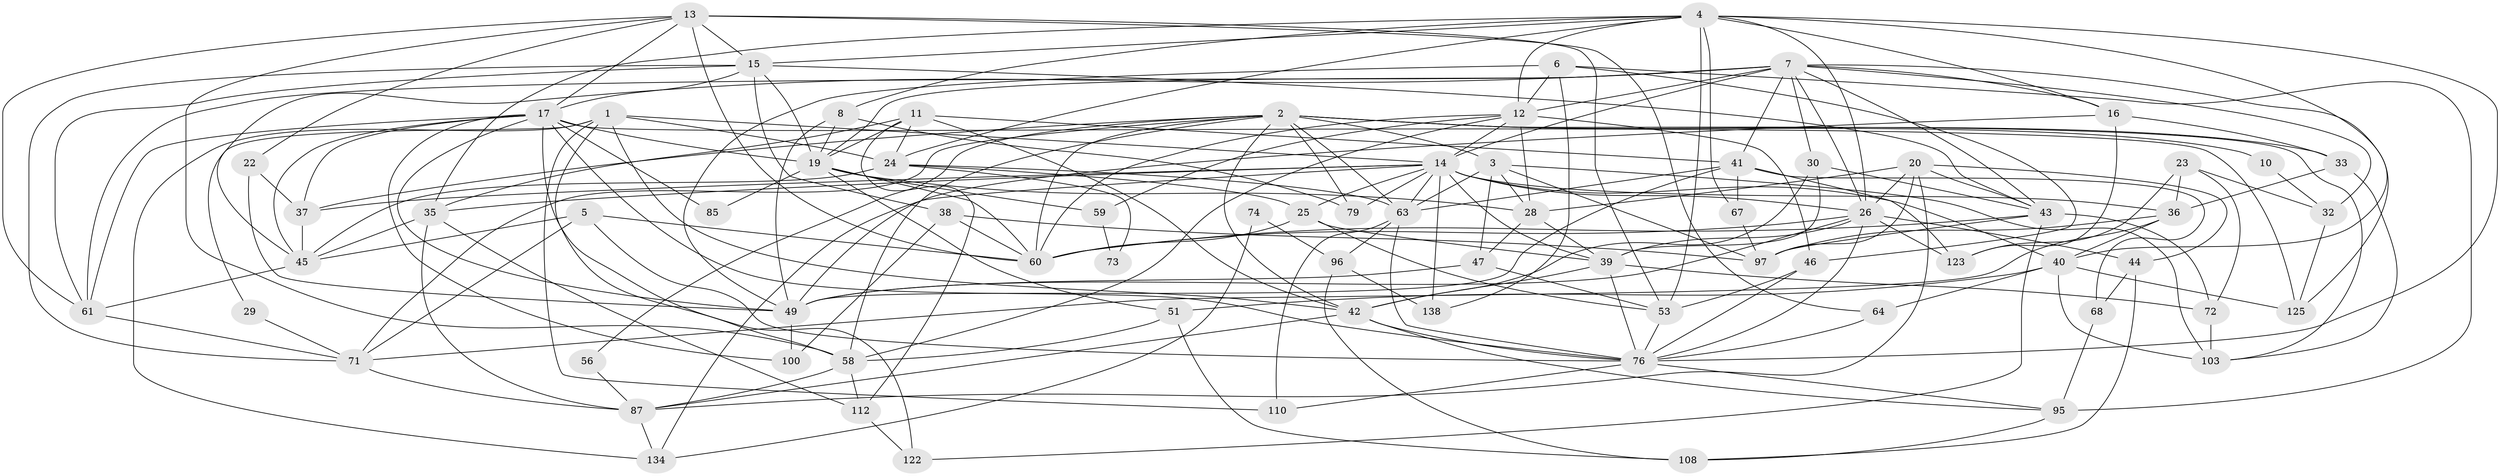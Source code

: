 // original degree distribution, {5: 0.1610738255033557, 10: 0.006711409395973154, 2: 0.1342281879194631, 4: 0.30201342281879195, 3: 0.26174496644295303, 7: 0.06040268456375839, 6: 0.0738255033557047}
// Generated by graph-tools (version 1.1) at 2025/15/03/09/25 04:15:20]
// undirected, 74 vertices, 211 edges
graph export_dot {
graph [start="1"]
  node [color=gray90,style=filled];
  1 [super="+118+48"];
  2 [super="+34"];
  3 [super="+54"];
  4 [super="+52+9"];
  5;
  6 [super="+143"];
  7 [super="+139+81"];
  8 [super="+27"];
  10;
  11 [super="+89"];
  12 [super="+120"];
  13 [super="+21+50"];
  14 [super="+18+57+77"];
  15 [super="+78+124"];
  16;
  17 [super="+135+62"];
  19 [super="+142"];
  20;
  22;
  23 [super="+55"];
  24 [super="+149+121"];
  25 [super="+126"];
  26 [super="+31"];
  28 [super="+137"];
  29;
  30 [super="+88"];
  32;
  33 [super="+140"];
  35 [super="+104"];
  36 [super="+92"];
  37 [super="+132"];
  38 [super="+80"];
  39 [super="+93"];
  40 [super="+65+115"];
  41 [super="+101+84"];
  42 [super="+133+90"];
  43 [super="+82"];
  44;
  45 [super="+70"];
  46 [super="+75"];
  47;
  49 [super="+111"];
  51;
  53 [super="+83"];
  56;
  58 [super="+127"];
  59;
  60 [super="+66"];
  61 [super="+94"];
  63 [super="+146"];
  64 [super="+86"];
  67 [super="+107"];
  68;
  71 [super="+136+128"];
  72;
  73;
  74;
  76 [super="+113+117"];
  79;
  85;
  87;
  95;
  96;
  97 [super="+99"];
  100;
  103;
  108;
  110;
  112 [super="+141"];
  122;
  123;
  125;
  134;
  138;
  1 -- 134;
  1 -- 29;
  1 -- 110;
  1 -- 58;
  1 -- 24 [weight=2];
  1 -- 14;
  1 -- 42;
  2 -- 10;
  2 -- 79;
  2 -- 56;
  2 -- 42;
  2 -- 103;
  2 -- 60;
  2 -- 58;
  2 -- 33;
  2 -- 37;
  2 -- 3;
  2 -- 71;
  2 -- 63;
  3 -- 97 [weight=2];
  3 -- 103;
  3 -- 47;
  3 -- 63;
  3 -- 28;
  4 -- 12;
  4 -- 16;
  4 -- 40;
  4 -- 35;
  4 -- 24;
  4 -- 67;
  4 -- 8;
  4 -- 15;
  4 -- 53;
  4 -- 76;
  4 -- 26;
  5 -- 45;
  5 -- 60;
  5 -- 71;
  5 -- 76;
  6 -- 95;
  6 -- 138;
  6 -- 46;
  6 -- 49;
  6 -- 12;
  7 -- 125;
  7 -- 16;
  7 -- 32;
  7 -- 41 [weight=2];
  7 -- 61;
  7 -- 45;
  7 -- 26 [weight=2];
  7 -- 19;
  7 -- 43;
  7 -- 12;
  7 -- 14;
  7 -- 30;
  8 -- 79;
  8 -- 49;
  8 -- 19;
  10 -- 32;
  11 -- 19;
  11 -- 42;
  11 -- 35;
  11 -- 41;
  11 -- 24;
  11 -- 112;
  12 -- 59;
  12 -- 28;
  12 -- 60;
  12 -- 14;
  12 -- 58;
  12 -- 46;
  13 -- 60;
  13 -- 61;
  13 -- 53;
  13 -- 22;
  13 -- 58;
  13 -- 15 [weight=2];
  13 -- 64;
  13 -- 17;
  14 -- 37;
  14 -- 40;
  14 -- 35;
  14 -- 36 [weight=2];
  14 -- 134;
  14 -- 39;
  14 -- 138;
  14 -- 79;
  14 -- 25;
  14 -- 63;
  14 -- 26;
  15 -- 43;
  15 -- 17;
  15 -- 19;
  15 -- 61;
  15 -- 38;
  15 -- 71;
  16 -- 33;
  16 -- 49;
  16 -- 123;
  17 -- 49;
  17 -- 100;
  17 -- 37;
  17 -- 85;
  17 -- 122;
  17 -- 125;
  17 -- 76;
  17 -- 61;
  17 -- 45;
  17 -- 19;
  19 -- 60;
  19 -- 28;
  19 -- 51;
  19 -- 85;
  19 -- 59;
  20 -- 28;
  20 -- 44;
  20 -- 87;
  20 -- 97;
  20 -- 43;
  20 -- 26;
  22 -- 37;
  22 -- 49;
  23 -- 36;
  23 -- 32;
  23 -- 123;
  23 -- 72;
  24 -- 73;
  24 -- 45;
  24 -- 63;
  24 -- 25;
  25 -- 53;
  25 -- 39 [weight=2];
  25 -- 60;
  26 -- 123;
  26 -- 60;
  26 -- 39;
  26 -- 76;
  26 -- 44;
  26 -- 49;
  28 -- 47;
  28 -- 39;
  29 -- 71;
  30 -- 39;
  30 -- 42;
  30 -- 43;
  32 -- 125;
  33 -- 103;
  33 -- 36;
  35 -- 87;
  35 -- 112;
  35 -- 45;
  36 -- 97;
  36 -- 40;
  36 -- 71;
  37 -- 45;
  38 -- 60;
  38 -- 100;
  38 -- 97;
  39 -- 72;
  39 -- 76 [weight=2];
  39 -- 42 [weight=2];
  40 -- 103;
  40 -- 64;
  40 -- 51;
  40 -- 125;
  41 -- 123;
  41 -- 68;
  41 -- 49;
  41 -- 67;
  41 -- 63;
  42 -- 87;
  42 -- 76;
  42 -- 95;
  43 -- 122;
  43 -- 72;
  43 -- 60;
  43 -- 97;
  44 -- 68;
  44 -- 108;
  45 -- 61;
  46 -- 53;
  46 -- 76;
  47 -- 53;
  47 -- 49;
  49 -- 100;
  51 -- 108;
  51 -- 58;
  53 -- 76;
  56 -- 87;
  58 -- 112;
  58 -- 87;
  59 -- 73;
  61 -- 71;
  63 -- 110;
  63 -- 96;
  63 -- 76;
  64 -- 76 [weight=2];
  67 -- 97;
  68 -- 95;
  71 -- 87;
  72 -- 103;
  74 -- 134;
  74 -- 96;
  76 -- 95;
  76 -- 110;
  87 -- 134;
  95 -- 108;
  96 -- 108;
  96 -- 138;
  112 -- 122;
}
